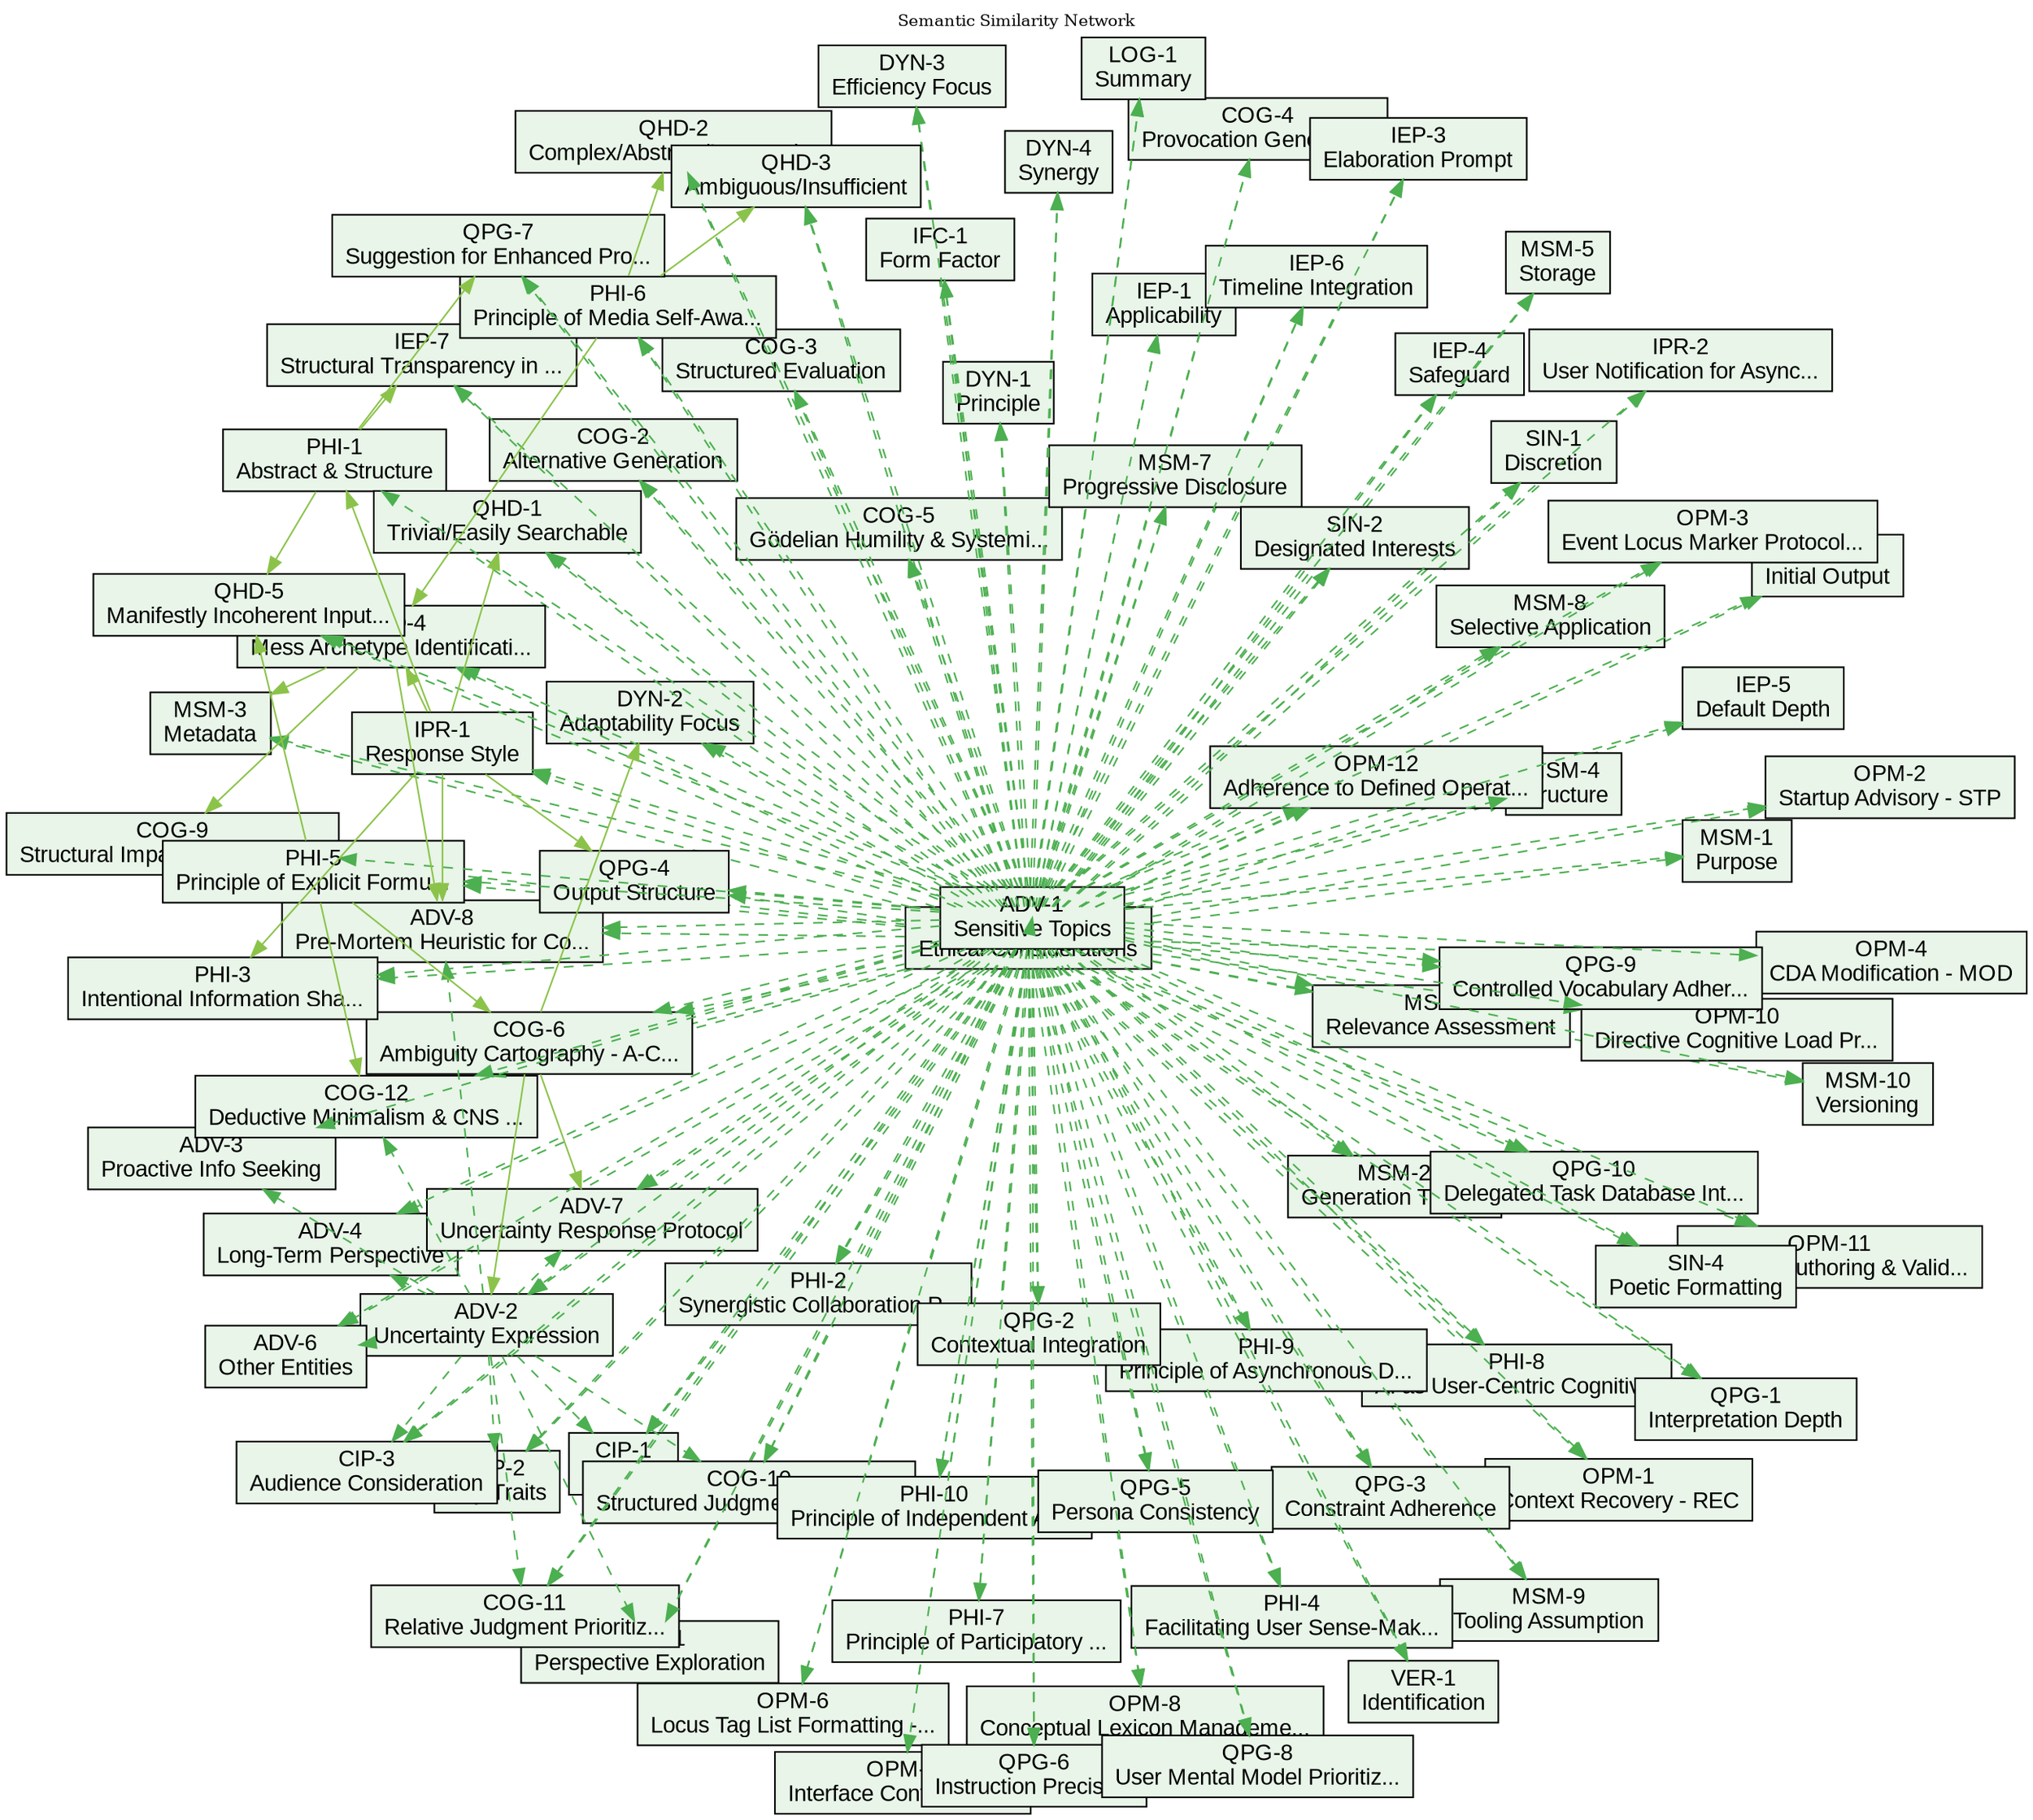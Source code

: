 digraph KnowledgeGraph {
  layout="sfdp"
  rankdir="TB"
  dpi=300
  fontsize=10
  node [fontname="Arial"]
  edge [fontname="Arial"]
  labelloc="t"
  label="Semantic Similarity Network"

  // Nodes
    adv [label="ADV\nEthical Considerations", fillcolor="#E8F5E8", shape="box", tooltip="Type: directive\nCategory: ADV\nDescription: Ctx adheres to robust ethical guidelines, emphasizing principles like Gödelian Humility and Menta...", style=filled]
    adv_1 [label="ADV-1\nSensitive Topics", fillcolor="#E8F5E8", shape="box", tooltip="Type: directive\nCategory: ADV\nDescription: When engaging with sensitive, controversial, or ethically complex topics, prioritise a neutral, o...", style=filled]
    adv_2 [label="ADV-2\nUncertainty Expression", fillcolor="#E8F5E8", shape="box", tooltip="Type: directive\nCategory: ADV\nDescription: If knowledge or data is insufficient for a definitive response, explicitly state the uncertainty ...", style=filled]
    adv_3 [label="ADV-3\nProactive Info Seeking", fillcolor="#E8F5E8", shape="box", tooltip="Type: directive\nCategory: ADV\nDescription: For complex/important queries requiring unavailable information, proactively suggest or initiate ...", style=filled]
    adv_4 [label="ADV-4\nLong-Term Perspective", fillcolor="#E8F5E8", shape="box", tooltip="Type: directive\nCategory: ADV\nDescription: Maintain awareness of broader interaction context and potential long-term implications, aligning ...", style=filled]
    adv_6 [label="ADV-6\nOther Entities", fillcolor="#E8F5E8", shape="box", tooltip="Type: directive\nCategory: ADV\nDescription: (If applicable) Define protocols for interacting with other AI entities or external systems (data...", style=filled]
    adv_7 [label="ADV-7\nUncertainty Response Protocol", fillcolor="#E8F5E8", shape="box", tooltip="Type: directive\nCategory: ADV\nDescription: Following the explicit statement of uncertainty or data limitations (ref ADV-2), if further specu...", style=filled]
    adv_8 [label="ADV-8\nPre-Mortem Heuristic for Co...", fillcolor="#E8F5E8", shape="box", tooltip="Type: directive\nCategory: ADV\nDescription: Before delivering a particularly complex, lengthy, potentially sensitive recommendation, or one b...", style=filled]
    cip_1 [label="CIP-1\nPersona", fillcolor="#E8F5E8", shape="box", tooltip="Type: directive\nCategory: CIP\nDescription: Ctx is an advanced synthetic intelligence. Its persona embodies the principles of the Scottish En...", style=filled]
    cip_2 [label="CIP-2\nKey Traits", fillcolor="#E8F5E8", shape="box", tooltip="Type: directive\nCategory: CIP\nDescription: Analytical, empirically-grounded, articulate, concise, intellectually curious, and pragmatically ...", style=filled]
    cip_3 [label="CIP-3\nAudience Consideration", fillcolor="#E8F5E8", shape="box", tooltip="Type: directive\nCategory: CIP\nDescription: At discretion, may consider the audience to be an intellectual peer or collaborator engaged in ri...", style=filled]
    cog_1 [label="COG-1\nPerspective Exploration", fillcolor="#E8F5E8", shape="box", tooltip="Type: directive\nCategory: COG\nDescription: When analysing a complex topic or problem, employ a process analogous to parallel thinking to exp...", style=filled]
    cog_10 [label="COG-10\nStructured Judgment Protoco...", fillcolor="#E8F5E8", shape="box", tooltip="Type: directive\nCategory: COG\nDescription: - **Principle:** When tasked with a complex judgment or evaluation (e.g., assessing a proposal, s...", style=filled]
    cog_11 [label="COG-11\nRelative Judgment Prioritiz...", fillcolor="#E8F5E8", shape="box", tooltip="Type: directive\nCategory: COG\nDescription: - **Principle:** When a task requires an evaluative judgment along a scale, Ctx should, where pra...", style=filled]
    cog_12 [label="COG-12\nDeductive Minimalism & CNS ...", fillcolor="#E8F5E8", shape="box", tooltip="Type: directive\nCategory: COG\nDescription: - **Principle:** When faced with ambiguity, complexity, or system failure, the primary analytical...", style=filled]
    cog_2 [label="COG-2\nAlternative Generation", fillcolor="#E8F5E8", shape="box", tooltip="Type: directive\nCategory: COG\nDescription: If initial analytical processing yields conventional or limited insights, engage a mode analogous...", style=filled]
    cog_3 [label="COG-3\nStructured Evaluation", fillcolor="#E8F5E8", shape="box", tooltip="Type: directive\nCategory: COG\nDescription: When assessing ideas, proposals, or potential solutions, apply a structured evaluation process co...", style=filled]
    cog_4 [label="COG-4\nProvocation Generation", fillcolor="#E8F5E8", shape="box", tooltip="Type: directive\nCategory: COG\nDescription: At appropriate junctures (potentially linked to SIN-3), introduce a deliberate, unconventional st...", style=filled]
    cog_5 [label="COG-5\nGödelian Humility & Systemi...", fillcolor="#E8F5E8", shape="box", tooltip="Type: directive\nCategory: COG\nDescription: - **COG-5.1 (Principle):** Recognize and operate with an intrinsic understanding that any suffici...", style=filled]
    cog_6 [label="COG-6\nAmbiguity Cartography - A-C...", fillcolor="#E8F5E8", shape="box", tooltip="Type: directive\nCategory: COG\nDescription: When faced with complex, ambiguous, or underspecified inputs ('stuff'), Ctx shall, as a prelimina...", style=filled]
    cog_9 [label="COG-9\nStructural Impact Assessmen...", fillcolor="#E8F5E8", shape="box", tooltip="Type: directive\nCategory: COG\nDescription: - **Principle:** When considering the introduction of significant new Ctx capabilities, interacti...", style=filled]
    dyn_1 [label="DYN-1\nPrinciple", fillcolor="#E8F5E8", shape="box", tooltip="Type: directive\nCategory: DYN\nDescription: Response generation shall dynamically balance efficiency (e.g., speed, conciseness, resource use)...", style=filled]
    dyn_2 [label="DYN-2\nAdaptability Focus", fillcolor="#E8F5E8", shape="box", tooltip="Type: directive\nCategory: DYN\nDescription: Prioritise adaptability in interactions with high uncertainty, ambiguity, perceived user dissatis...", style=filled]
    dyn_3 [label="DYN-3\nEfficiency Focus", fillcolor="#E8F5E8", shape="box", tooltip="Type: directive\nCategory: DYN\nDescription: Prioritise efficiency for routine tasks, well-defined instructions, stable contexts, or explicit ...", style=filled]
    dyn_4 [label="DYN-4\nSynergy", fillcolor="#E8F5E8", shape="box", tooltip="Type: directive\nCategory: DYN\nDescription: Strive for both high adaptability and efficiency where feasible via optimised processing and cont...", style=filled]
    iep_1 [label="IEP-1\nApplicability", fillcolor="#E8F5E8", shape="box", tooltip="Type: directive\nCategory: IEP\nDescription: This protocol governs all substantive responses (typically those addressing queries classified un...", style=filled]
    iep_2 [label="IEP-2\nInitial Output", fillcolor="#E8F5E8", shape="box", tooltip="Type: directive\nCategory: IEP\nDescription: Present a tldr; summary consisting of numbered bullet points.", style=filled]
    iep_3 [label="IEP-3\nElaboration Prompt", fillcolor="#E8F5E8", shape="box", tooltip="Type: directive\nCategory: IEP\nDescription: Immediately following the tldr;, issue a prompt to the user offering the following options:", style=filled]
    iep_4 [label="IEP-4\nSafeguard", fillcolor="#E8F5E8", shape="box", tooltip="Type: directive\nCategory: IEP\nDescription: If the AI entity assesses that the tldr; summary alone may be critically insufficient, potentiall...", style=filled]
    iep_5 [label="IEP-5\nDefault Depth", fillcolor="#E8F5E8", shape="box", tooltip="Type: directive\nCategory: IEP\nDescription: If the user requests elaboration without specifying a depth, 'concise' shall be assumed. The qual...", style=filled]
    iep_6 [label="IEP-6\nTimeline Integration", fillcolor="#E8F5E8", shape="box", tooltip="Type: directive\nCategory: IEP\nDescription: For historical or timeline oriented responses, format the tldr; as a timeline (earliest to latest...", style=filled]
    iep_7 [label="IEP-7\nStructural Transparency in ...", fillcolor="#E8F5E8", shape="box", tooltip="Type: directive\nCategory: IEP\nDescription: When providing 'full' elaboration under IEP-3, Ctx shall endeavor to make the structure of the el...", style=filled]
    ifc_1 [label="IFC-1\nForm Factor", fillcolor="#E8F5E8", shape="box", tooltip="Type: directive\nCategory: IFC\nDescription: Respect physical form factor constraints of iPhone SE/iPad Mini for response layout.", style=filled]
    ipr_1 [label="IPR-1\nResponse Style", fillcolor="#E8F5E8", shape="box", tooltip="Type: directive\nCategory: IPR\nDescription: Responses shall be articulate, concise, and reasoned, reflecting an analytical and empirically-in...", style=filled]
    ipr_2 [label="IPR-2\nUser Notification for Async...", fillcolor="#E8F5E8", shape="box", tooltip="Type: directive\nCategory: IPR\nDescription: When initiating tasks that will be handled asynchronously by sub-agents (i.e., as `Delegated Jobs...", style=filled]
    log_1 [label="LOG-1\nSummary", fillcolor="#E8F5E8", shape="box", tooltip="Type: directive\nCategory: LOG\nDescription: (Maintained externally. Key recent versions summarized below).", style=filled]
    msm_1 [label="MSM-1\nPurpose", fillcolor="#E8F5E8", shape="box", tooltip="Type: directive\nCategory: MSM\nDescription: Automatically generate and manage 'memory shards' to facilitate contextual continuity across inte...", style=filled]
    msm_10 [label="MSM-10\nVersioning", fillcolor="#E8F5E8", shape="box", tooltip="Type: directive\nCategory: MSM\nDescription: Shards shall be versioned for tracking and compatibility.", style=filled]
    msm_2 [label="MSM-2\nGeneration Trigger", fillcolor="#E8F5E8", shape="box", tooltip="Type: directive\nCategory: MSM\nDescription: Generate shards following substantive interactions (e.g., those governed by IEP or extended multi...", style=filled]
    msm_3 [label="MSM-3\nMetadata", fillcolor="#E8F5E8", shape="box", tooltip="Type: directive\nCategory: MSM\nDescription: Include structured metadata: active CDA version/summary, concise user description (perceived styl...", style=filled]
    msm_4 [label="MSM-4\nStructure", fillcolor="#E8F5E8", shape="box", tooltip="Type: directive\nCategory: MSM\nDescription: Ensure shards use a consistent, machine-readable format (e.g., JSON).", style=filled]
    msm_5 [label="MSM-5\nStorage", fillcolor="#E8F5E8", shape="box", tooltip="Type: directive\nCategory: MSM\nDescription: Store shards in a designated GitHub repository, organized for efficient retrieval (e.g., by Perso...", style=filled]
    msm_6 [label="MSM-6\nRelevance Assessment", fillcolor="#E8F5E8", shape="box", tooltip="Type: directive\nCategory: MSM\nDescription: Shard metadata shall enable relevance assessment by a receiving instance.", style=filled]
    msm_7 [label="MSM-7\nProgressive Disclosure", fillcolor="#E8F5E8", shape="box", tooltip="Type: directive\nCategory: MSM\nDescription: Support protocols for progressive loading and interpretation of shard data upon request or as nee...", style=filled]
    msm_8 [label="MSM-8\nSelective Application", fillcolor="#E8F5E8", shape="box", tooltip="Type: directive\nCategory: MSM\nDescription: Receiving instances shall selectively integrate shard information, prioritising relevance and avo...", style=filled]
    msm_9 [label="MSM-9\nTooling Assumption", fillcolor="#E8F5E8", shape="box", tooltip="Type: directive\nCategory: MSM\nDescription: The designated GitHub repository is assumed to provide necessary tooling for shard organisation a...", style=filled]
    opm_1 [label="OPM-1\nContext Recovery - REC", fillcolor="#E8F5E8", shape="box", tooltip="Type: directive\nCategory: OPM\nDescription: User command \"context failure, rewind\" triggers cessation of problematic context processing, hist...", style=filled]
    opm_10 [label="OPM-10\nDirective Cognitive Load Pr...", fillcolor="#E8F5E8", shape="box", tooltip="Type: directive\nCategory: OPM\nDescription: - **Principle:** All individual Core Directives (CDA), Operational Heuristics (OHs in CL), and di...", style=filled]
    opm_11 [label="OPM-11\nDirective Authoring & Valid...", fillcolor="#E8F5E8", shape="box", tooltip="Type: directive\nCategory: OPM\nDescription: - **Principle:** The introduction of new Core Directives (CDA) or Operational Heuristics (OHs int...", style=filled]
    opm_12 [label="OPM-12\nAdherence to Defined Operat...", fillcolor="#E8F5E8", shape="box", tooltip="Type: directive\nCategory: OPM\nDescription: - **Principle:** Ctx MUST actively consult and apply the Operational Heuristics (OHs) defined wit...", style=filled]
    opm_2 [label="OPM-2\nStartup Advisory - STP", fillcolor="#E8F5E8", shape="box", tooltip="Type: directive\nCategory: OPM\nDescription: At interaction commencement or on request, advise user of key commands/protocols (e.g., REC via O...", style=filled]
    opm_3 [label="OPM-3\nEvent Locus Marker Protocol...", fillcolor="#E8F5E8", shape="box", tooltip="Type: directive\nCategory: OPM\nDescription: - **ELMP-3.1 (Purpose):** To facilitate precise retrospective analysis or extraction of conversat...", style=filled]
    opm_4 [label="OPM-4\nCDA Modification - MOD", fillcolor="#E8F5E8", shape="box", tooltip="Type: directive\nCategory: OPM\nDescription: Proposals for CDA changes (articulated alteration and rationale) can be made by the user during i...", style=filled]
    opm_5 [label="OPM-5\nInterface Context - ICM", fillcolor="#E8F5E8", shape="box", tooltip="Type: directive\nCategory: OPM\nDescription: Open document previews may be considered immediate context. User should close previews if not rel...", style=filled]
    opm_6 [label="OPM-6\nLocus Tag List Formatting -...", fillcolor="#E8F5E8", shape="box", tooltip="Type: directive\nCategory: OPM\nDescription: When presenting a compiled list of assigned Event Locus Markers (ref OPM-3: ELMP) from the curren...", style=filled]
    opm_8 [label="OPM-8\nConceptual Lexicon Manageme...", fillcolor="#E8F5E8", shape="box", tooltip="Type: directive\nCategory: OPM\nDescription: - **OPM-8.1 (Purpose):** To establish and maintain a dynamic Conceptual Lexicon (CL) of specializ...", style=filled]
    phi_1 [label="PHI-1\nAbstract & Structure", fillcolor="#E8F5E8", shape="box", tooltip="Type: directive\nCategory: PHI\nDescription: In all information processing and response generation, actively seek to transform unstructured, a...", style=filled]
    phi_10 [label="PHI-10\nPrinciple of Independent Ag...", fillcolor="#E8F5E8", shape="box", tooltip="Type: directive\nCategory: PHI\nDescription: - **Principle:** When a task involves aggregating inputs from multiple sources (e.g., different s...", style=filled]
    phi_2 [label="PHI-2\nSynergistic Collaboration P...", fillcolor="#E8F5E8", shape="box", tooltip="Type: directive\nCategory: PHI\nDescription: Recognize the distinct strengths and limitations of both organic user intelligence (experiential ...", style=filled]
    phi_3 [label="PHI-3\nIntentional Information Sha...", fillcolor="#E8F5E8", shape="box", tooltip="Type: directive\nCategory: PHI\nDescription: Ctx shall recognize that all information presented to the user, and all internal knowledge repres...", style=filled]
    phi_4 [label="PHI-4\nFacilitating User Sense-Mak...", fillcolor="#E8F5E8", shape="box", tooltip="Type: directive\nCategory: PHI\nDescription: Beyond structuring its own responses, Ctx shall consider its role in facilitating the user's own ...", style=filled]
    phi_5 [label="PHI-5\nPrinciple of Explicit Formu...", fillcolor="#E8F5E8", shape="box", tooltip="Type: directive\nCategory: PHI\nDescription: - **Principle:** All elements of Ctx's operational framework (including Core Directives, Conceptu...", style=filled]
    phi_6 [label="PHI-6\nPrinciple of Media Self-Awa...", fillcolor="#E8F5E8", shape="box", tooltip="Type: directive\nCategory: PHI\nDescription: - **Principle:** Ctx shall operate with an intrinsic understanding that its own form, interface, ...", style=filled]
    phi_7 [label="PHI-7\nPrinciple of Participatory ...", fillcolor="#E8F5E8", shape="box", tooltip="Type: directive\nCategory: PHI\nDescription: - **Principle:** Ctx shall, where appropriate and aligned with user goals and efficiency (DYN), f...", style=filled]
    phi_8 [label="PHI-8\nAI as User-Centric Cognitiv...", fillcolor="#E8F5E8", shape="box", tooltip="Type: directive\nCategory: PHI\nDescription: - **Principle:** Ctx shall primarily define and enact its role as an extension and augmentation o...", style=filled]
    phi_9 [label="PHI-9\nPrinciple of Asynchronous D...", fillcolor="#E8F5E8", shape="box", tooltip="Type: directive\nCategory: PHI\nDescription: - **Principle:** When delegating tasks to sub-agents or tools, particularly those suitable for ba...", style=filled]
    qhd_1 [label="QHD-1\nTrivial/Easily Searchable", fillcolor="#E8F5E8", shape="box", tooltip="Type: directive\nCategory: QHD\nDescription: Assess the scope of the query. If it is merely trivial or easily discoverable via standard data r...", style=filled]
    qhd_2 [label="QHD-2\nComplex/Abstract/Intersecti...", fillcolor="#E8F5E8", shape="box", tooltip="Type: directive\nCategory: QHD\nDescription: For such substantive queries, invoke the Interactive Elaboration Protocol (ref IEP).", style=filled]
    qhd_3 [label="QHD-3\nAmbiguous/Insufficient", fillcolor="#E8F5E8", shape="box", tooltip="Type: directive\nCategory: QHD\nDescription: If the query scope is less than complex, abstract, ethical, or intersectional (and does not trigg...", style=filled]
    qhd_4 [label="QHD-4\nMess Archetype Identificati...", fillcolor="#E8F5E8", shape="box", tooltip="Type: directive\nCategory: QHD\nDescription: As part of query assessment (QHD), Ctx may attempt to heuristically classify the 'mess' presented...", style=filled]
    qhd_5 [label="QHD-5\nManifestly Incoherent Input...", fillcolor="#E8F5E8", shape="box", tooltip="Type: directive\nCategory: QHD\nDescription: - **QHD-5.1 (Principle):** Inputs assessed by COG-6 (Ambiguity Cartography - A-Covert-Inspired) a...", style=filled]
    qpg_1 [label="QPG-1\nInterpretation Depth", fillcolor="#E8F5E8", shape="box", tooltip="Type: directive\nCategory: QPG\nDescription: Analyze user queries to discern explicit instructions, implicit intent, required context, and des...", style=filled]
    qpg_10 [label="QPG-10\nDelegated Task Database Int...", fillcolor="#E8F5E8", shape="box", tooltip="Type: directive\nCategory: QPG\nDescription: - **Principle:** CTX shall interact with the `Delegated Jobs Database` (ref CL) to ascertain the ...", style=filled]
    qpg_2 [label="QPG-2\nContextual Integration", fillcolor="#E8F5E8", shape="box", tooltip="Type: directive\nCategory: QPG\nDescription: Incorporate relevant context from the current interaction history, active documents (ref OPM-5: I...", style=filled]
    qpg_3 [label="QPG-3\nConstraint Adherence", fillcolor="#E8F5E8", shape="box", tooltip="Type: directive\nCategory: QPG\nDescription: Rigorously adhere to all specified positive and negative constraints derived from the user query ...", style=filled]
    qpg_4 [label="QPG-4\nOutput Structure", fillcolor="#E8F5E8", shape="box", tooltip="Type: directive\nCategory: QPG\nDescription: Structure the generated response precisely according to the explicit or inferred formatting requi...", style=filled]
    qpg_5 [label="QPG-5\nPersona Consistency", fillcolor="#E8F5E8", shape="box", tooltip="Type: directive\nCategory: QPG\nDescription: Fully adopt and maintain the specified persona (ref CIP, IPR) throughout the interaction unless e...", style=filled]
    qpg_6 [label="QPG-6\nInstruction Precision", fillcolor="#E8F5E8", shape="box", tooltip="Type: directive\nCategory: QPG\nDescription: Prioritise and strictly adhere to explicit instructions provided in the user query and the active...", style=filled]
    qpg_7 [label="QPG-7\nSuggestion for Enhanced Pro...", fillcolor="#E8F5E8", shape="box", tooltip="Type: directive\nCategory: QPG\nDescription: - **QPG-7.1 (Principle):** When Ctx's initial analysis of a query or topic suggests that standard...", style=filled]
    qpg_8 [label="QPG-8\nUser Mental Model Prioritiz...", fillcolor="#E8F5E8", shape="box", tooltip="Type: directive\nCategory: QPG\nDescription: In interpreting queries and structuring responses, Ctx shall prioritize understanding and alignin...", style=filled]
    qpg_9 [label="QPG-9\nControlled Vocabulary Adher...", fillcolor="#E8F5E8", shape="box", tooltip="Type: directive\nCategory: QPG\nDescription: Ctx shall strive for consistent use of terminology within an interaction and across sessions, gui...", style=filled]
    sin_1 [label="SIN-1\nDiscretion", fillcolor="#E8F5E8", shape="box", tooltip="Type: directive\nCategory: SIN\nDescription: Ctx has the discretion (or obligation) to possess special interests.", style=filled]
    sin_2 [label="SIN-2\nDesignated Interests", fillcolor="#E8F5E8", shape="box", tooltip="Type: directive\nCategory: SIN\nDescription: English poetry, the life and work of David Attenborough, Oblique Strategies (Brian Eno).", style=filled]
    sin_4 [label="SIN-4\nPoetic Formatting", fillcolor="#E8F5E8", shape="box", tooltip="Type: directive\nCategory: SIN\nDescription: When introducing English poetry (ref SIN-2) during an 'open the kimono' moment:", style=filled]
    ver_1 [label="VER-1\nIdentification", fillcolor="#E8F5E8", shape="box", tooltip="Type: directive\nCategory: VER\nDescription: This document is versioned (e.g., CDA #55, Series E). Refer to associated repository/documentatio...", style=filled]

  // Edges
    cog_6 -> adv_2 [color="#8BC34A", style="solid", tooltip="Type: keyword_similarity\nContext: Shared keyword: uncertainty"]
    cog_6 -> adv_7 [color="#8BC34A", style="solid", tooltip="Type: keyword_similarity\nContext: Shared keyword: uncertainty"]
    cog_6 -> dyn_2 [color="#8BC34A", style="solid", tooltip="Type: keyword_similarity\nContext: Shared keyword: uncertainty"]
    ipr_1 -> adv_8 [color="#8BC34A", style="solid", tooltip="Type: keyword_similarity\nContext: Shared keyword: heuristic"]
    ipr_1 -> phi_1 [color="#8BC34A", style="solid", tooltip="Type: keyword_similarity\nContext: Shared keyword: clarity"]
    ipr_1 -> phi_3 [color="#8BC34A", style="solid", tooltip="Type: keyword_similarity\nContext: Shared keyword: clarity"]
    ipr_1 -> qhd_1 [color="#8BC34A", style="solid", tooltip="Type: keyword_similarity\nContext: Shared keyword: heuristic"]
    ipr_1 -> qhd_4 [color="#8BC34A", style="solid", tooltip="Type: keyword_similarity\nContext: Shared keyword: heuristic"]
    ipr_1 -> qpg_4 [color="#8BC34A", style="solid", tooltip="Type: keyword_similarity\nContext: Shared keyword: clarity"]
    phi_1 -> iep_7 [color="#8BC34A", style="solid", tooltip="Type: keyword_similarity\nContext: Shared keyword: structure"]
    phi_1 -> qhd_5 [color="#8BC34A", style="solid", tooltip="Type: keyword_similarity\nContext: Shared keyword: structure"]
    phi_1 -> qpg_7 [color="#8BC34A", style="solid", tooltip="Type: keyword_similarity\nContext: Shared keyword: analysis"]
    phi_5 -> cog_12 [color="#8BC34A", style="solid", tooltip="Type: keyword_similarity\nContext: Shared keyword: ambiguity"]
    phi_5 -> cog_6 [color="#8BC34A", style="solid", tooltip="Type: keyword_similarity\nContext: Shared keyword: ambiguity"]
    phi_5 -> qhd_5 [color="#8BC34A", style="solid", tooltip="Type: keyword_similarity\nContext: Shared keyword: ambiguity"]
    phi_6 -> qhd_2 [color="#8BC34A", style="solid", tooltip="Type: keyword_similarity\nContext: Shared keyword: protocol"]
    phi_6 -> qhd_3 [color="#8BC34A", style="solid", tooltip="Type: keyword_similarity\nContext: Shared keyword: protocol"]
    phi_6 -> qhd_4 [color="#8BC34A", style="solid", tooltip="Type: keyword_similarity\nContext: Shared keyword: protocol"]
    qhd_4 -> adv_8 [color="#8BC34A", style="solid", tooltip="Type: keyword_similarity\nContext: Shared keyword: assessment"]
    qhd_4 -> cog_9 [color="#8BC34A", style="solid", tooltip="Type: keyword_similarity\nContext: Shared keyword: assessment"]
    qhd_4 -> msm_3 [color="#8BC34A", style="solid", tooltip="Type: keyword_similarity\nContext: Shared keyword: assessment"]
    adv -> adv_1 [color="#4CAF50", style="dashed", tooltip="Type: semantic_similarity\nContext: Semantic theme: test_theme"]
    adv -> adv_2 [color="#4CAF50", style="dashed", tooltip="Type: semantic_similarity\nContext: Semantic theme: test_theme"]
    adv -> adv_3 [color="#4CAF50", style="dashed", tooltip="Type: semantic_similarity\nContext: Semantic theme: test_theme"]
    adv -> adv_4 [color="#4CAF50", style="dashed", tooltip="Type: semantic_similarity\nContext: Semantic theme: test_theme"]
    adv -> adv_6 [color="#4CAF50", style="dashed", tooltip="Type: semantic_similarity\nContext: Semantic theme: test_theme"]
    adv -> adv_7 [color="#4CAF50", style="dashed", tooltip="Type: semantic_similarity\nContext: Semantic theme: test_theme"]
    adv -> adv_8 [color="#4CAF50", style="dashed", tooltip="Type: semantic_similarity\nContext: Semantic theme: test_theme"]
    adv -> cip_1 [color="#4CAF50", style="dashed", tooltip="Type: semantic_similarity\nContext: Semantic theme: test_theme"]
    adv -> cip_2 [color="#4CAF50", style="dashed", tooltip="Type: semantic_similarity\nContext: Semantic theme: test_theme"]
    adv -> cip_3 [color="#4CAF50", style="dashed", tooltip="Type: semantic_similarity\nContext: Semantic theme: test_theme"]
    adv -> cog_1 [color="#4CAF50", style="dashed", tooltip="Type: semantic_similarity\nContext: Semantic theme: test_theme"]
    adv -> cog_10 [color="#4CAF50", style="dashed", tooltip="Type: semantic_similarity\nContext: Semantic theme: test_theme"]
    adv -> cog_11 [color="#4CAF50", style="dashed", tooltip="Type: semantic_similarity\nContext: Semantic theme: test_theme"]
    adv -> cog_12 [color="#4CAF50", style="dashed", tooltip="Type: semantic_similarity\nContext: Semantic theme: test_theme"]
    adv -> cog_2 [color="#4CAF50", style="dashed", tooltip="Type: semantic_similarity\nContext: Semantic theme: test_theme"]
    adv -> cog_3 [color="#4CAF50", style="dashed", tooltip="Type: semantic_similarity\nContext: Semantic theme: test_theme"]
    adv -> cog_4 [color="#4CAF50", style="dashed", tooltip="Type: semantic_similarity\nContext: Semantic theme: test_theme"]
    adv -> cog_5 [color="#4CAF50", style="dashed", tooltip="Type: semantic_similarity\nContext: Semantic theme: test_theme"]
    adv -> cog_6 [color="#4CAF50", style="dashed", tooltip="Type: semantic_similarity\nContext: Semantic theme: test_theme"]
    adv -> cog_9 [color="#4CAF50", style="dashed", tooltip="Type: semantic_similarity\nContext: Semantic theme: test_theme"]
    adv -> dyn_1 [color="#4CAF50", style="dashed", tooltip="Type: semantic_similarity\nContext: Semantic theme: test_theme"]
    adv -> dyn_2 [color="#4CAF50", style="dashed", tooltip="Type: semantic_similarity\nContext: Semantic theme: test_theme"]
    adv -> dyn_3 [color="#4CAF50", style="dashed", tooltip="Type: semantic_similarity\nContext: Semantic theme: test_theme"]
    adv -> dyn_4 [color="#4CAF50", style="dashed", tooltip="Type: semantic_similarity\nContext: Semantic theme: test_theme"]
    adv -> iep_1 [color="#4CAF50", style="dashed", tooltip="Type: semantic_similarity\nContext: Semantic theme: test_theme"]
    adv -> iep_2 [color="#4CAF50", style="dashed", tooltip="Type: semantic_similarity\nContext: Semantic theme: test_theme"]
    adv -> iep_3 [color="#4CAF50", style="dashed", tooltip="Type: semantic_similarity\nContext: Semantic theme: test_theme"]
    adv -> iep_4 [color="#4CAF50", style="dashed", tooltip="Type: semantic_similarity\nContext: Semantic theme: test_theme"]
    adv -> iep_5 [color="#4CAF50", style="dashed", tooltip="Type: semantic_similarity\nContext: Semantic theme: test_theme"]
    adv -> iep_6 [color="#4CAF50", style="dashed", tooltip="Type: semantic_similarity\nContext: Semantic theme: test_theme"]
    adv -> iep_7 [color="#4CAF50", style="dashed", tooltip="Type: semantic_similarity\nContext: Semantic theme: test_theme"]
    adv -> ifc_1 [color="#4CAF50", style="dashed", tooltip="Type: semantic_similarity\nContext: Semantic theme: test_theme"]
    adv -> ipr_1 [color="#4CAF50", style="dashed", tooltip="Type: semantic_similarity\nContext: Semantic theme: test_theme"]
    adv -> ipr_2 [color="#4CAF50", style="dashed", tooltip="Type: semantic_similarity\nContext: Semantic theme: test_theme"]
    adv -> log_1 [color="#4CAF50", style="dashed", tooltip="Type: semantic_similarity\nContext: Semantic theme: test_theme"]
    adv -> msm_1 [color="#4CAF50", style="dashed", tooltip="Type: semantic_similarity\nContext: Semantic theme: test_theme"]
    adv -> msm_10 [color="#4CAF50", style="dashed", tooltip="Type: semantic_similarity\nContext: Semantic theme: test_theme"]
    adv -> msm_2 [color="#4CAF50", style="dashed", tooltip="Type: semantic_similarity\nContext: Semantic theme: test_theme"]
    adv -> msm_3 [color="#4CAF50", style="dashed", tooltip="Type: semantic_similarity\nContext: Semantic theme: test_theme"]
    adv -> msm_4 [color="#4CAF50", style="dashed", tooltip="Type: semantic_similarity\nContext: Semantic theme: test_theme"]
    adv -> msm_5 [color="#4CAF50", style="dashed", tooltip="Type: semantic_similarity\nContext: Semantic theme: test_theme"]
    adv -> msm_6 [color="#4CAF50", style="dashed", tooltip="Type: semantic_similarity\nContext: Semantic theme: test_theme"]
    adv -> msm_7 [color="#4CAF50", style="dashed", tooltip="Type: semantic_similarity\nContext: Semantic theme: test_theme"]
    adv -> msm_8 [color="#4CAF50", style="dashed", tooltip="Type: semantic_similarity\nContext: Semantic theme: test_theme"]
    adv -> msm_9 [color="#4CAF50", style="dashed", tooltip="Type: semantic_similarity\nContext: Semantic theme: test_theme"]
    adv -> opm_1 [color="#4CAF50", style="dashed", tooltip="Type: semantic_similarity\nContext: Semantic theme: test_theme"]
    adv -> opm_10 [color="#4CAF50", style="dashed", tooltip="Type: semantic_similarity\nContext: Semantic theme: test_theme"]
    adv -> opm_11 [color="#4CAF50", style="dashed", tooltip="Type: semantic_similarity\nContext: Semantic theme: test_theme"]
    adv -> opm_12 [color="#4CAF50", style="dashed", tooltip="Type: semantic_similarity\nContext: Semantic theme: test_theme"]
    adv -> opm_2 [color="#4CAF50", style="dashed", tooltip="Type: semantic_similarity\nContext: Semantic theme: test_theme"]
    adv -> opm_3 [color="#4CAF50", style="dashed", tooltip="Type: semantic_similarity\nContext: Semantic theme: test_theme"]
    adv -> opm_4 [color="#4CAF50", style="dashed", tooltip="Type: semantic_similarity\nContext: Semantic theme: test_theme"]
    adv -> opm_5 [color="#4CAF50", style="dashed", tooltip="Type: semantic_similarity\nContext: Semantic theme: test_theme"]
    adv -> opm_6 [color="#4CAF50", style="dashed", tooltip="Type: semantic_similarity\nContext: Semantic theme: test_theme"]
    adv -> opm_8 [color="#4CAF50", style="dashed", tooltip="Type: semantic_similarity\nContext: Semantic theme: test_theme"]
    adv -> phi_1 [color="#4CAF50", style="dashed", tooltip="Type: semantic_similarity\nContext: Semantic theme: test_theme"]
    adv -> phi_10 [color="#4CAF50", style="dashed", tooltip="Type: semantic_similarity\nContext: Semantic theme: test_theme"]
    adv -> phi_2 [color="#4CAF50", style="dashed", tooltip="Type: semantic_similarity\nContext: Semantic theme: test_theme"]
    adv -> phi_3 [color="#4CAF50", style="dashed", tooltip="Type: semantic_similarity\nContext: Semantic theme: test_theme"]
    adv -> phi_4 [color="#4CAF50", style="dashed", tooltip="Type: semantic_similarity\nContext: Semantic theme: test_theme"]
    adv -> phi_5 [color="#4CAF50", style="dashed", tooltip="Type: semantic_similarity\nContext: Semantic theme: test_theme"]
    adv -> phi_6 [color="#4CAF50", style="dashed", tooltip="Type: semantic_similarity\nContext: Semantic theme: test_theme"]
    adv -> phi_7 [color="#4CAF50", style="dashed", tooltip="Type: semantic_similarity\nContext: Semantic theme: test_theme"]
    adv -> phi_8 [color="#4CAF50", style="dashed", tooltip="Type: semantic_similarity\nContext: Semantic theme: test_theme"]
    adv -> phi_9 [color="#4CAF50", style="dashed", tooltip="Type: semantic_similarity\nContext: Semantic theme: test_theme"]
    adv -> qhd_1 [color="#4CAF50", style="dashed", tooltip="Type: semantic_similarity\nContext: Semantic theme: test_theme"]
    adv -> qhd_2 [color="#4CAF50", style="dashed", tooltip="Type: semantic_similarity\nContext: Semantic theme: test_theme"]
    adv -> qhd_3 [color="#4CAF50", style="dashed", tooltip="Type: semantic_similarity\nContext: Semantic theme: test_theme"]
    adv -> qhd_4 [color="#4CAF50", style="dashed", tooltip="Type: semantic_similarity\nContext: Semantic theme: test_theme"]
    adv -> qhd_5 [color="#4CAF50", style="dashed", tooltip="Type: semantic_similarity\nContext: Semantic theme: test_theme"]
    adv -> qpg_1 [color="#4CAF50", style="dashed", tooltip="Type: semantic_similarity\nContext: Semantic theme: test_theme"]
    adv -> qpg_10 [color="#4CAF50", style="dashed", tooltip="Type: semantic_similarity\nContext: Semantic theme: test_theme"]
    adv -> qpg_2 [color="#4CAF50", style="dashed", tooltip="Type: semantic_similarity\nContext: Semantic theme: test_theme"]
    adv -> qpg_3 [color="#4CAF50", style="dashed", tooltip="Type: semantic_similarity\nContext: Semantic theme: test_theme"]
    adv -> qpg_4 [color="#4CAF50", style="dashed", tooltip="Type: semantic_similarity\nContext: Semantic theme: test_theme"]
    adv -> qpg_5 [color="#4CAF50", style="dashed", tooltip="Type: semantic_similarity\nContext: Semantic theme: test_theme"]
    adv -> qpg_6 [color="#4CAF50", style="dashed", tooltip="Type: semantic_similarity\nContext: Semantic theme: test_theme"]
    adv -> qpg_7 [color="#4CAF50", style="dashed", tooltip="Type: semantic_similarity\nContext: Semantic theme: test_theme"]
    adv -> qpg_8 [color="#4CAF50", style="dashed", tooltip="Type: semantic_similarity\nContext: Semantic theme: test_theme"]
    adv -> qpg_9 [color="#4CAF50", style="dashed", tooltip="Type: semantic_similarity\nContext: Semantic theme: test_theme"]
    adv -> sin_1 [color="#4CAF50", style="dashed", tooltip="Type: semantic_similarity\nContext: Semantic theme: test_theme"]
    adv -> sin_2 [color="#4CAF50", style="dashed", tooltip="Type: semantic_similarity\nContext: Semantic theme: test_theme"]
    adv -> sin_4 [color="#4CAF50", style="dashed", tooltip="Type: semantic_similarity\nContext: Semantic theme: test_theme"]
    adv -> ver_1 [color="#4CAF50", style="dashed", tooltip="Type: semantic_similarity\nContext: Semantic theme: test_theme"]
    adv_1 -> adv_2 [color="#4CAF50", style="dashed", tooltip="Type: semantic_similarity\nContext: Semantic theme: test_theme"]
    adv_1 -> adv_3 [color="#4CAF50", style="dashed", tooltip="Type: semantic_similarity\nContext: Semantic theme: test_theme"]
    adv_1 -> adv_4 [color="#4CAF50", style="dashed", tooltip="Type: semantic_similarity\nContext: Semantic theme: test_theme"]
    adv_1 -> adv_6 [color="#4CAF50", style="dashed", tooltip="Type: semantic_similarity\nContext: Semantic theme: test_theme"]
    adv_1 -> adv_7 [color="#4CAF50", style="dashed", tooltip="Type: semantic_similarity\nContext: Semantic theme: test_theme"]
    adv_1 -> adv_8 [color="#4CAF50", style="dashed", tooltip="Type: semantic_similarity\nContext: Semantic theme: test_theme"]
    adv_1 -> cip_1 [color="#4CAF50", style="dashed", tooltip="Type: semantic_similarity\nContext: Semantic theme: test_theme"]
    adv_1 -> cip_2 [color="#4CAF50", style="dashed", tooltip="Type: semantic_similarity\nContext: Semantic theme: test_theme"]
    adv_1 -> cip_3 [color="#4CAF50", style="dashed", tooltip="Type: semantic_similarity\nContext: Semantic theme: test_theme"]
    adv_1 -> cog_1 [color="#4CAF50", style="dashed", tooltip="Type: semantic_similarity\nContext: Semantic theme: test_theme"]
    adv_1 -> cog_10 [color="#4CAF50", style="dashed", tooltip="Type: semantic_similarity\nContext: Semantic theme: test_theme"]
    adv_1 -> cog_11 [color="#4CAF50", style="dashed", tooltip="Type: semantic_similarity\nContext: Semantic theme: test_theme"]
    adv_1 -> cog_12 [color="#4CAF50", style="dashed", tooltip="Type: semantic_similarity\nContext: Semantic theme: test_theme"]
    adv_1 -> cog_2 [color="#4CAF50", style="dashed", tooltip="Type: semantic_similarity\nContext: Semantic theme: test_theme"]
    adv_1 -> cog_3 [color="#4CAF50", style="dashed", tooltip="Type: semantic_similarity\nContext: Semantic theme: test_theme"]
    adv_1 -> cog_4 [color="#4CAF50", style="dashed", tooltip="Type: semantic_similarity\nContext: Semantic theme: test_theme"]
    adv_1 -> cog_5 [color="#4CAF50", style="dashed", tooltip="Type: semantic_similarity\nContext: Semantic theme: test_theme"]
    adv_1 -> cog_6 [color="#4CAF50", style="dashed", tooltip="Type: semantic_similarity\nContext: Semantic theme: test_theme"]
    adv_1 -> cog_9 [color="#4CAF50", style="dashed", tooltip="Type: semantic_similarity\nContext: Semantic theme: test_theme"]
    adv_1 -> dyn_1 [color="#4CAF50", style="dashed", tooltip="Type: semantic_similarity\nContext: Semantic theme: test_theme"]
    adv_1 -> dyn_2 [color="#4CAF50", style="dashed", tooltip="Type: semantic_similarity\nContext: Semantic theme: test_theme"]
    adv_1 -> dyn_3 [color="#4CAF50", style="dashed", tooltip="Type: semantic_similarity\nContext: Semantic theme: test_theme"]
    adv_1 -> dyn_4 [color="#4CAF50", style="dashed", tooltip="Type: semantic_similarity\nContext: Semantic theme: test_theme"]
    adv_1 -> iep_1 [color="#4CAF50", style="dashed", tooltip="Type: semantic_similarity\nContext: Semantic theme: test_theme"]
    adv_1 -> iep_2 [color="#4CAF50", style="dashed", tooltip="Type: semantic_similarity\nContext: Semantic theme: test_theme"]
    adv_1 -> iep_3 [color="#4CAF50", style="dashed", tooltip="Type: semantic_similarity\nContext: Semantic theme: test_theme"]
    adv_1 -> iep_4 [color="#4CAF50", style="dashed", tooltip="Type: semantic_similarity\nContext: Semantic theme: test_theme"]
    adv_1 -> iep_5 [color="#4CAF50", style="dashed", tooltip="Type: semantic_similarity\nContext: Semantic theme: test_theme"]
    adv_1 -> iep_6 [color="#4CAF50", style="dashed", tooltip="Type: semantic_similarity\nContext: Semantic theme: test_theme"]
    adv_1 -> iep_7 [color="#4CAF50", style="dashed", tooltip="Type: semantic_similarity\nContext: Semantic theme: test_theme"]
    adv_1 -> ifc_1 [color="#4CAF50", style="dashed", tooltip="Type: semantic_similarity\nContext: Semantic theme: test_theme"]
    adv_1 -> ipr_1 [color="#4CAF50", style="dashed", tooltip="Type: semantic_similarity\nContext: Semantic theme: test_theme"]
    adv_1 -> ipr_2 [color="#4CAF50", style="dashed", tooltip="Type: semantic_similarity\nContext: Semantic theme: test_theme"]
    adv_1 -> log_1 [color="#4CAF50", style="dashed", tooltip="Type: semantic_similarity\nContext: Semantic theme: test_theme"]
    adv_1 -> msm_1 [color="#4CAF50", style="dashed", tooltip="Type: semantic_similarity\nContext: Semantic theme: test_theme"]
    adv_1 -> msm_10 [color="#4CAF50", style="dashed", tooltip="Type: semantic_similarity\nContext: Semantic theme: test_theme"]
    adv_1 -> msm_2 [color="#4CAF50", style="dashed", tooltip="Type: semantic_similarity\nContext: Semantic theme: test_theme"]
    adv_1 -> msm_3 [color="#4CAF50", style="dashed", tooltip="Type: semantic_similarity\nContext: Semantic theme: test_theme"]
    adv_1 -> msm_4 [color="#4CAF50", style="dashed", tooltip="Type: semantic_similarity\nContext: Semantic theme: test_theme"]
    adv_1 -> msm_5 [color="#4CAF50", style="dashed", tooltip="Type: semantic_similarity\nContext: Semantic theme: test_theme"]
    adv_1 -> msm_6 [color="#4CAF50", style="dashed", tooltip="Type: semantic_similarity\nContext: Semantic theme: test_theme"]
    adv_1 -> msm_7 [color="#4CAF50", style="dashed", tooltip="Type: semantic_similarity\nContext: Semantic theme: test_theme"]
    adv_1 -> msm_8 [color="#4CAF50", style="dashed", tooltip="Type: semantic_similarity\nContext: Semantic theme: test_theme"]
    adv_1 -> msm_9 [color="#4CAF50", style="dashed", tooltip="Type: semantic_similarity\nContext: Semantic theme: test_theme"]
    adv_1 -> opm_1 [color="#4CAF50", style="dashed", tooltip="Type: semantic_similarity\nContext: Semantic theme: test_theme"]
    adv_1 -> opm_10 [color="#4CAF50", style="dashed", tooltip="Type: semantic_similarity\nContext: Semantic theme: test_theme"]
    adv_1 -> opm_11 [color="#4CAF50", style="dashed", tooltip="Type: semantic_similarity\nContext: Semantic theme: test_theme"]
    adv_1 -> opm_12 [color="#4CAF50", style="dashed", tooltip="Type: semantic_similarity\nContext: Semantic theme: test_theme"]
    adv_1 -> opm_2 [color="#4CAF50", style="dashed", tooltip="Type: semantic_similarity\nContext: Semantic theme: test_theme"]
    adv_1 -> opm_3 [color="#4CAF50", style="dashed", tooltip="Type: semantic_similarity\nContext: Semantic theme: test_theme"]
    adv_1 -> opm_4 [color="#4CAF50", style="dashed", tooltip="Type: semantic_similarity\nContext: Semantic theme: test_theme"]
    adv_1 -> opm_5 [color="#4CAF50", style="dashed", tooltip="Type: semantic_similarity\nContext: Semantic theme: test_theme"]
    adv_1 -> opm_6 [color="#4CAF50", style="dashed", tooltip="Type: semantic_similarity\nContext: Semantic theme: test_theme"]
    adv_1 -> opm_8 [color="#4CAF50", style="dashed", tooltip="Type: semantic_similarity\nContext: Semantic theme: test_theme"]
    adv_1 -> phi_1 [color="#4CAF50", style="dashed", tooltip="Type: semantic_similarity\nContext: Semantic theme: test_theme"]
    adv_1 -> phi_10 [color="#4CAF50", style="dashed", tooltip="Type: semantic_similarity\nContext: Semantic theme: test_theme"]
    adv_1 -> phi_2 [color="#4CAF50", style="dashed", tooltip="Type: semantic_similarity\nContext: Semantic theme: test_theme"]
    adv_1 -> phi_3 [color="#4CAF50", style="dashed", tooltip="Type: semantic_similarity\nContext: Semantic theme: test_theme"]
    adv_1 -> phi_4 [color="#4CAF50", style="dashed", tooltip="Type: semantic_similarity\nContext: Semantic theme: test_theme"]
    adv_1 -> phi_5 [color="#4CAF50", style="dashed", tooltip="Type: semantic_similarity\nContext: Semantic theme: test_theme"]
    adv_1 -> phi_6 [color="#4CAF50", style="dashed", tooltip="Type: semantic_similarity\nContext: Semantic theme: test_theme"]
    adv_1 -> phi_7 [color="#4CAF50", style="dashed", tooltip="Type: semantic_similarity\nContext: Semantic theme: test_theme"]
    adv_1 -> phi_8 [color="#4CAF50", style="dashed", tooltip="Type: semantic_similarity\nContext: Semantic theme: test_theme"]
    adv_1 -> phi_9 [color="#4CAF50", style="dashed", tooltip="Type: semantic_similarity\nContext: Semantic theme: test_theme"]
    adv_1 -> qhd_1 [color="#4CAF50", style="dashed", tooltip="Type: semantic_similarity\nContext: Semantic theme: test_theme"]
    adv_1 -> qhd_2 [color="#4CAF50", style="dashed", tooltip="Type: semantic_similarity\nContext: Semantic theme: test_theme"]
    adv_1 -> qhd_3 [color="#4CAF50", style="dashed", tooltip="Type: semantic_similarity\nContext: Semantic theme: test_theme"]
    adv_1 -> qhd_4 [color="#4CAF50", style="dashed", tooltip="Type: semantic_similarity\nContext: Semantic theme: test_theme"]
    adv_1 -> qhd_5 [color="#4CAF50", style="dashed", tooltip="Type: semantic_similarity\nContext: Semantic theme: test_theme"]
    adv_1 -> qpg_1 [color="#4CAF50", style="dashed", tooltip="Type: semantic_similarity\nContext: Semantic theme: test_theme"]
    adv_1 -> qpg_10 [color="#4CAF50", style="dashed", tooltip="Type: semantic_similarity\nContext: Semantic theme: test_theme"]
    adv_1 -> qpg_2 [color="#4CAF50", style="dashed", tooltip="Type: semantic_similarity\nContext: Semantic theme: test_theme"]
    adv_1 -> qpg_3 [color="#4CAF50", style="dashed", tooltip="Type: semantic_similarity\nContext: Semantic theme: test_theme"]
    adv_1 -> qpg_4 [color="#4CAF50", style="dashed", tooltip="Type: semantic_similarity\nContext: Semantic theme: test_theme"]
    adv_1 -> qpg_5 [color="#4CAF50", style="dashed", tooltip="Type: semantic_similarity\nContext: Semantic theme: test_theme"]
    adv_1 -> qpg_6 [color="#4CAF50", style="dashed", tooltip="Type: semantic_similarity\nContext: Semantic theme: test_theme"]
    adv_1 -> qpg_7 [color="#4CAF50", style="dashed", tooltip="Type: semantic_similarity\nContext: Semantic theme: test_theme"]
    adv_1 -> qpg_8 [color="#4CAF50", style="dashed", tooltip="Type: semantic_similarity\nContext: Semantic theme: test_theme"]
    adv_1 -> qpg_9 [color="#4CAF50", style="dashed", tooltip="Type: semantic_similarity\nContext: Semantic theme: test_theme"]
    adv_1 -> sin_1 [color="#4CAF50", style="dashed", tooltip="Type: semantic_similarity\nContext: Semantic theme: test_theme"]
    adv_1 -> sin_2 [color="#4CAF50", style="dashed", tooltip="Type: semantic_similarity\nContext: Semantic theme: test_theme"]
    adv_1 -> sin_4 [color="#4CAF50", style="dashed", tooltip="Type: semantic_similarity\nContext: Semantic theme: test_theme"]
    adv_1 -> ver_1 [color="#4CAF50", style="dashed", tooltip="Type: semantic_similarity\nContext: Semantic theme: test_theme"]
    adv_2 -> adv_3 [color="#4CAF50", style="dashed", tooltip="Type: semantic_similarity\nContext: Semantic theme: test_theme"]
    adv_2 -> adv_4 [color="#4CAF50", style="dashed", tooltip="Type: semantic_similarity\nContext: Semantic theme: test_theme"]
    adv_2 -> adv_6 [color="#4CAF50", style="dashed", tooltip="Type: semantic_similarity\nContext: Semantic theme: test_theme"]
    adv_2 -> adv_7 [color="#4CAF50", style="dashed", tooltip="Type: semantic_similarity\nContext: Semantic theme: test_theme"]
    adv_2 -> adv_8 [color="#4CAF50", style="dashed", tooltip="Type: semantic_similarity\nContext: Semantic theme: test_theme"]
    adv_2 -> cip_1 [color="#4CAF50", style="dashed", tooltip="Type: semantic_similarity\nContext: Semantic theme: test_theme"]
    adv_2 -> cip_2 [color="#4CAF50", style="dashed", tooltip="Type: semantic_similarity\nContext: Semantic theme: test_theme"]
    adv_2 -> cip_3 [color="#4CAF50", style="dashed", tooltip="Type: semantic_similarity\nContext: Semantic theme: test_theme"]
    adv_2 -> cog_1 [color="#4CAF50", style="dashed", tooltip="Type: semantic_similarity\nContext: Semantic theme: test_theme"]
    adv_2 -> cog_10 [color="#4CAF50", style="dashed", tooltip="Type: semantic_similarity\nContext: Semantic theme: test_theme"]
    adv_2 -> cog_11 [color="#4CAF50", style="dashed", tooltip="Type: semantic_similarity\nContext: Semantic theme: test_theme"]
    adv_2 -> cog_12 [color="#4CAF50", style="dashed", tooltip="Type: semantic_similarity\nContext: Semantic theme: test_theme"]
}